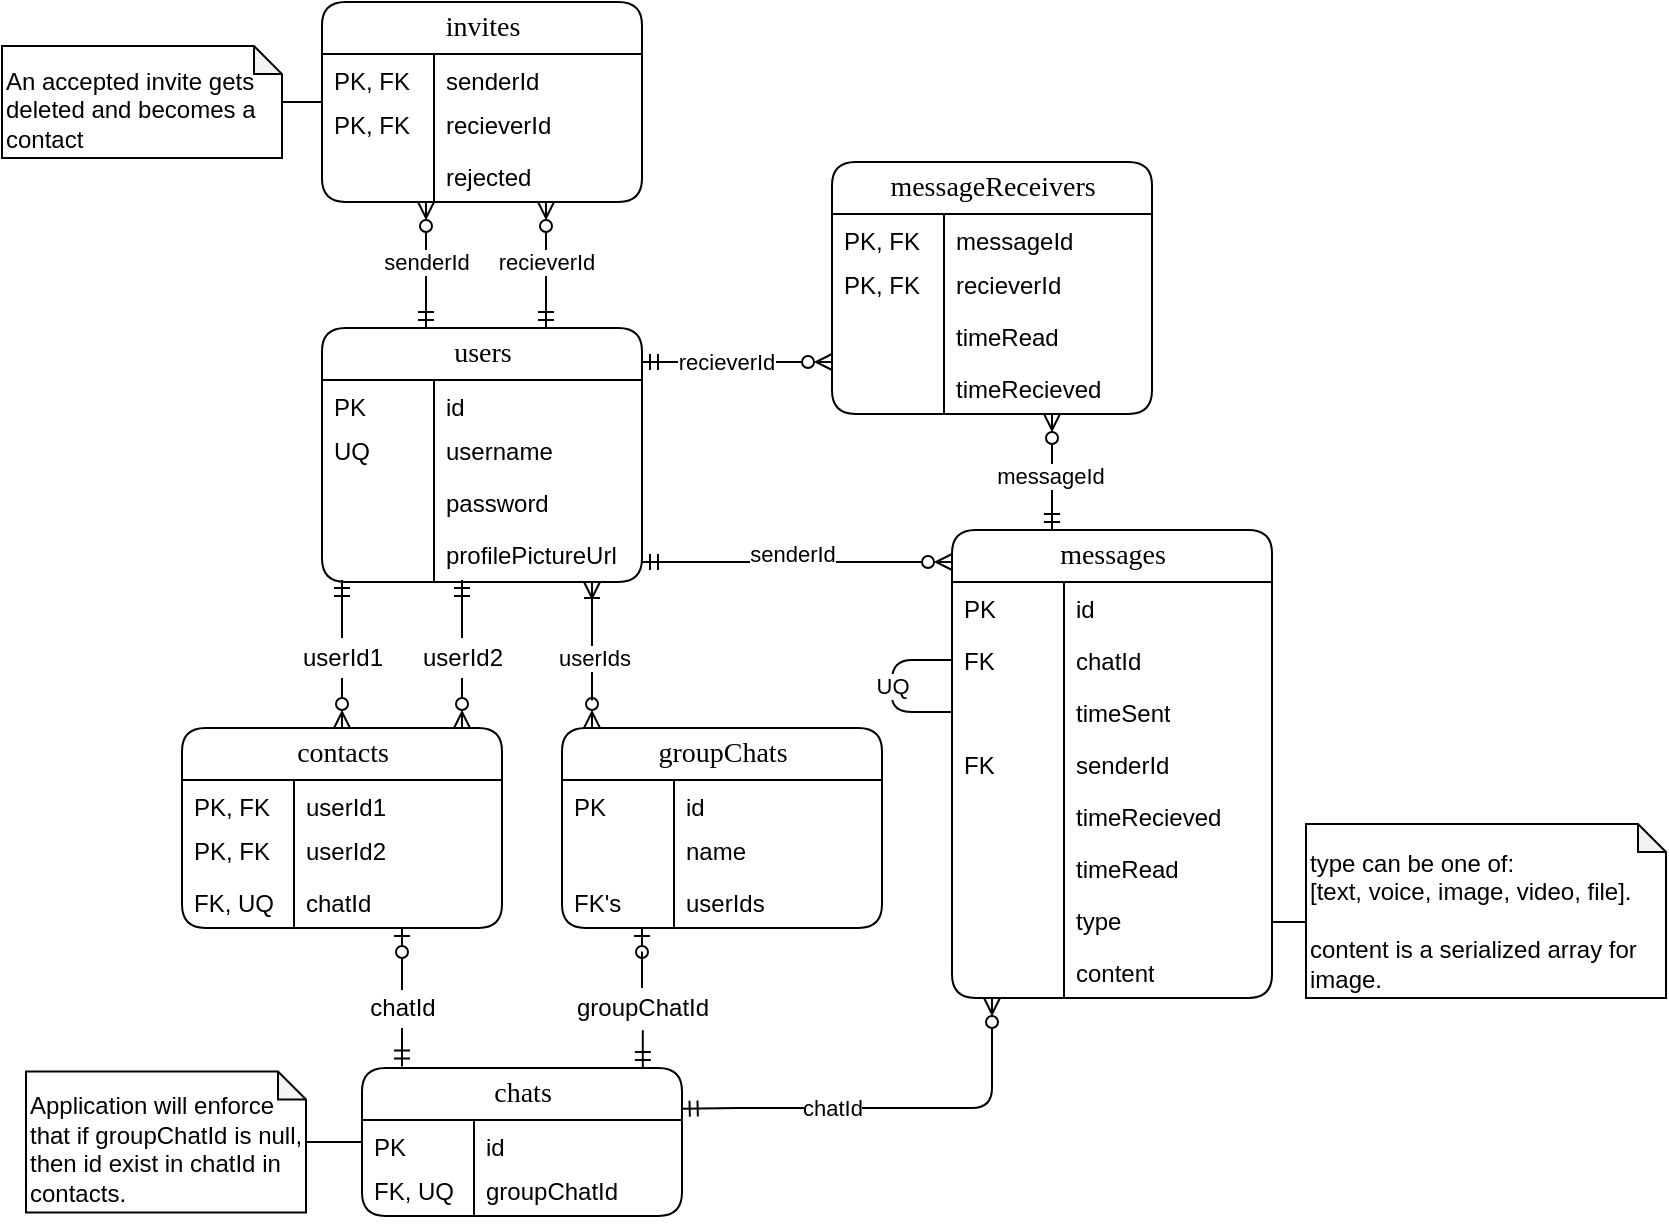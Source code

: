 <mxfile>
    <diagram name="Page-1" id="e56a1550-8fbb-45ad-956c-1786394a9013">
        <mxGraphModel dx="1470" dy="958" grid="1" gridSize="10" guides="1" tooltips="1" connect="1" arrows="1" fold="1" page="1" pageScale="1" pageWidth="1100" pageHeight="850" background="none" math="0" shadow="0">
            <root>
                <mxCell id="0"/>
                <mxCell id="1" parent="0"/>
                <mxCell id="39" style="edgeStyle=orthogonalEdgeStyle;html=1;entryX=0.5;entryY=0;entryDx=0;entryDy=0;startArrow=none;startFill=0;endArrow=ERzeroToMany;endFill=0;" parent="1" source="50" target="29" edge="1">
                    <mxGeometry relative="1" as="geometry">
                        <mxPoint x="304" y="411" as="sourcePoint"/>
                        <mxPoint x="304" y="465" as="targetPoint"/>
                        <Array as="points"/>
                    </mxGeometry>
                </mxCell>
                <mxCell id="2" value="users" style="swimlane;html=1;fontStyle=0;childLayout=stackLayout;horizontal=1;startSize=26;fillColor=none;horizontalStack=0;resizeParent=1;resizeLast=0;collapsible=1;marginBottom=0;swimlaneFillColor=none;align=center;shadow=0;comic=0;labelBackgroundColor=none;strokeWidth=1;fontFamily=Verdana;fontSize=14;rounded=1;" parent="1" vertex="1">
                    <mxGeometry x="294" y="285" width="160" height="127" as="geometry"/>
                </mxCell>
                <mxCell id="7" value="id" style="shape=partialRectangle;top=0;left=0;right=0;bottom=0;html=1;align=left;verticalAlign=top;fillColor=none;spacingLeft=60;spacingRight=4;whiteSpace=wrap;overflow=hidden;rotatable=0;points=[[0,0.5],[1,0.5]];portConstraint=eastwest;dropTarget=0;rounded=1;" parent="2" vertex="1">
                    <mxGeometry y="26" width="160" height="22" as="geometry"/>
                </mxCell>
                <mxCell id="8" value="PK" style="shape=partialRectangle;top=0;left=0;bottom=0;html=1;fillColor=none;align=left;verticalAlign=top;spacingLeft=4;spacingRight=4;whiteSpace=wrap;overflow=hidden;rotatable=0;points=[];portConstraint=eastwest;part=1;rounded=1;" parent="7" vertex="1" connectable="0">
                    <mxGeometry width="56" height="22" as="geometry"/>
                </mxCell>
                <mxCell id="9" value="username" style="shape=partialRectangle;top=0;left=0;right=0;bottom=0;html=1;align=left;verticalAlign=top;fillColor=none;spacingLeft=60;spacingRight=4;whiteSpace=wrap;overflow=hidden;rotatable=0;points=[[0,0.5],[1,0.5]];portConstraint=eastwest;dropTarget=0;rounded=1;" parent="2" vertex="1">
                    <mxGeometry y="48" width="160" height="26" as="geometry"/>
                </mxCell>
                <mxCell id="10" value="UQ" style="shape=partialRectangle;top=0;left=0;bottom=0;html=1;fillColor=none;align=left;verticalAlign=top;spacingLeft=4;spacingRight=4;whiteSpace=wrap;overflow=hidden;rotatable=0;points=[];portConstraint=eastwest;part=1;rounded=1;" parent="9" vertex="1" connectable="0">
                    <mxGeometry width="56" height="26" as="geometry"/>
                </mxCell>
                <mxCell id="11" value="password" style="shape=partialRectangle;top=0;left=0;right=0;bottom=0;html=1;align=left;verticalAlign=top;fillColor=none;spacingLeft=60;spacingRight=4;whiteSpace=wrap;overflow=hidden;rotatable=0;points=[[0,0.5],[1,0.5]];portConstraint=eastwest;dropTarget=0;rounded=1;" parent="2" vertex="1">
                    <mxGeometry y="74" width="160" height="26" as="geometry"/>
                </mxCell>
                <mxCell id="12" value="" style="shape=partialRectangle;top=0;left=0;bottom=0;html=1;fillColor=none;align=left;verticalAlign=top;spacingLeft=4;spacingRight=4;whiteSpace=wrap;overflow=hidden;rotatable=0;points=[];portConstraint=eastwest;part=1;rounded=1;" parent="11" vertex="1" connectable="0">
                    <mxGeometry width="56" height="26" as="geometry"/>
                </mxCell>
                <mxCell id="13" value="profilePictureUrl" style="shape=partialRectangle;top=0;left=0;right=0;bottom=0;html=1;align=left;verticalAlign=top;fillColor=none;spacingLeft=60;spacingRight=4;whiteSpace=wrap;overflow=hidden;rotatable=0;points=[[0,0.5],[1,0.5]];portConstraint=eastwest;dropTarget=0;rounded=1;" parent="2" vertex="1">
                    <mxGeometry y="100" width="160" height="26" as="geometry"/>
                </mxCell>
                <mxCell id="14" value="" style="shape=partialRectangle;top=0;left=0;bottom=0;html=1;fillColor=none;align=left;verticalAlign=top;spacingLeft=4;spacingRight=4;whiteSpace=wrap;overflow=hidden;rotatable=0;points=[];portConstraint=eastwest;part=1;rounded=1;" parent="13" vertex="1" connectable="0">
                    <mxGeometry width="56" height="26" as="geometry"/>
                </mxCell>
                <mxCell id="67" value="" style="edgeStyle=orthogonalEdgeStyle;html=1;entryX=0.125;entryY=-0.01;entryDx=0;entryDy=0;endArrow=ERmandOne;endFill=0;startArrow=none;startFill=0;entryPerimeter=0;" parent="1" source="82" target="59" edge="1">
                    <mxGeometry relative="1" as="geometry"/>
                </mxCell>
                <mxCell id="29" value="contacts" style="swimlane;html=1;fontStyle=0;childLayout=stackLayout;horizontal=1;startSize=26;fillColor=none;horizontalStack=0;resizeParent=1;resizeLast=0;collapsible=1;marginBottom=0;swimlaneFillColor=none;align=center;shadow=0;comic=0;labelBackgroundColor=none;strokeWidth=1;fontFamily=Verdana;fontSize=14;rounded=1;" parent="1" vertex="1">
                    <mxGeometry x="224" y="485" width="160" height="100" as="geometry">
                        <mxRectangle x="30" y="440" width="90" height="26" as="alternateBounds"/>
                    </mxGeometry>
                </mxCell>
                <mxCell id="30" value="userId1" style="shape=partialRectangle;top=0;left=0;right=0;bottom=0;html=1;align=left;verticalAlign=top;fillColor=none;spacingLeft=60;spacingRight=4;whiteSpace=wrap;overflow=hidden;rotatable=0;points=[[0,0.5],[1,0.5]];portConstraint=eastwest;dropTarget=0;rounded=1;" parent="29" vertex="1">
                    <mxGeometry y="26" width="160" height="22" as="geometry"/>
                </mxCell>
                <mxCell id="31" value="PK, FK" style="shape=partialRectangle;top=0;left=0;bottom=0;html=1;fillColor=none;align=left;verticalAlign=top;spacingLeft=4;spacingRight=4;whiteSpace=wrap;overflow=hidden;rotatable=0;points=[];portConstraint=eastwest;part=1;rounded=1;" parent="30" vertex="1" connectable="0">
                    <mxGeometry width="56" height="22" as="geometry"/>
                </mxCell>
                <mxCell id="32" value="userId2" style="shape=partialRectangle;top=0;left=0;right=0;bottom=0;html=1;align=left;verticalAlign=top;fillColor=none;spacingLeft=60;spacingRight=4;whiteSpace=wrap;overflow=hidden;rotatable=0;points=[[0,0.5],[1,0.5]];portConstraint=eastwest;dropTarget=0;rounded=1;" parent="29" vertex="1">
                    <mxGeometry y="48" width="160" height="26" as="geometry"/>
                </mxCell>
                <mxCell id="33" value="PK, FK" style="shape=partialRectangle;top=0;left=0;bottom=0;html=1;fillColor=none;align=left;verticalAlign=top;spacingLeft=4;spacingRight=4;whiteSpace=wrap;overflow=hidden;rotatable=0;points=[];portConstraint=eastwest;part=1;rounded=1;" parent="32" vertex="1" connectable="0">
                    <mxGeometry width="56" height="26" as="geometry"/>
                </mxCell>
                <mxCell id="145" style="edgeStyle=orthogonalEdgeStyle;html=1;startArrow=ERzeroToMany;startFill=0;endArrow=ERmandOne;endFill=0;" parent="1" source="41" target="2" edge="1">
                    <mxGeometry relative="1" as="geometry">
                        <Array as="points">
                            <mxPoint x="346" y="260"/>
                            <mxPoint x="346" y="260"/>
                        </Array>
                    </mxGeometry>
                </mxCell>
                <mxCell id="146" value="senderId" style="edgeLabel;html=1;align=center;verticalAlign=middle;resizable=0;points=[];rounded=1;" parent="145" vertex="1" connectable="0">
                    <mxGeometry x="-0.34" relative="1" as="geometry">
                        <mxPoint y="9" as="offset"/>
                    </mxGeometry>
                </mxCell>
                <mxCell id="147" style="edgeStyle=orthogonalEdgeStyle;html=1;startArrow=ERzeroToMany;startFill=0;endArrow=ERmandOne;endFill=0;" parent="1" source="41" target="2" edge="1">
                    <mxGeometry relative="1" as="geometry">
                        <Array as="points">
                            <mxPoint x="406" y="250"/>
                            <mxPoint x="406" y="250"/>
                        </Array>
                    </mxGeometry>
                </mxCell>
                <mxCell id="148" value="recieverId" style="edgeLabel;html=1;align=center;verticalAlign=middle;resizable=0;points=[];rounded=1;" parent="147" vertex="1" connectable="0">
                    <mxGeometry x="-0.276" relative="1" as="geometry">
                        <mxPoint y="7" as="offset"/>
                    </mxGeometry>
                </mxCell>
                <mxCell id="41" value="invites" style="swimlane;html=1;fontStyle=0;childLayout=stackLayout;horizontal=1;startSize=26;fillColor=none;horizontalStack=0;resizeParent=1;resizeLast=0;collapsible=1;marginBottom=0;swimlaneFillColor=none;align=center;shadow=0;comic=0;labelBackgroundColor=none;strokeWidth=1;fontFamily=Verdana;fontSize=14;rounded=1;" parent="1" vertex="1">
                    <mxGeometry x="294" y="122" width="160" height="100" as="geometry"/>
                </mxCell>
                <mxCell id="42" value="senderId" style="shape=partialRectangle;top=0;left=0;right=0;bottom=0;html=1;align=left;verticalAlign=top;fillColor=none;spacingLeft=60;spacingRight=4;whiteSpace=wrap;overflow=hidden;rotatable=0;points=[[0,0.5],[1,0.5]];portConstraint=eastwest;dropTarget=0;rounded=1;" parent="41" vertex="1">
                    <mxGeometry y="26" width="160" height="22" as="geometry"/>
                </mxCell>
                <mxCell id="43" value="PK, FK" style="shape=partialRectangle;top=0;left=0;bottom=0;html=1;fillColor=none;align=left;verticalAlign=top;spacingLeft=4;spacingRight=4;whiteSpace=wrap;overflow=hidden;rotatable=0;points=[];portConstraint=eastwest;part=1;rounded=1;" parent="42" vertex="1" connectable="0">
                    <mxGeometry width="56" height="22" as="geometry"/>
                </mxCell>
                <mxCell id="44" value="recieverId" style="shape=partialRectangle;top=0;left=0;right=0;bottom=0;html=1;align=left;verticalAlign=top;fillColor=none;spacingLeft=60;spacingRight=4;whiteSpace=wrap;overflow=hidden;rotatable=0;points=[[0,0.5],[1,0.5]];portConstraint=eastwest;dropTarget=0;rounded=1;" parent="41" vertex="1">
                    <mxGeometry y="48" width="160" height="26" as="geometry"/>
                </mxCell>
                <mxCell id="45" value="PK, FK" style="shape=partialRectangle;top=0;left=0;bottom=0;html=1;fillColor=none;align=left;verticalAlign=top;spacingLeft=4;spacingRight=4;whiteSpace=wrap;overflow=hidden;rotatable=0;points=[];portConstraint=eastwest;part=1;rounded=1;" parent="44" vertex="1" connectable="0">
                    <mxGeometry width="56" height="26" as="geometry"/>
                </mxCell>
                <mxCell id="46" value="rejected" style="shape=partialRectangle;top=0;left=0;right=0;bottom=0;html=1;align=left;verticalAlign=top;fillColor=none;spacingLeft=60;spacingRight=4;whiteSpace=wrap;overflow=hidden;rotatable=0;points=[[0,0.5],[1,0.5]];portConstraint=eastwest;dropTarget=0;rounded=1;" parent="41" vertex="1">
                    <mxGeometry y="74" width="160" height="26" as="geometry"/>
                </mxCell>
                <mxCell id="47" value="" style="shape=partialRectangle;top=0;left=0;bottom=0;html=1;fillColor=none;align=left;verticalAlign=top;spacingLeft=4;spacingRight=4;whiteSpace=wrap;overflow=hidden;rotatable=0;points=[];portConstraint=eastwest;part=1;rounded=1;" parent="46" vertex="1" connectable="0">
                    <mxGeometry width="56" height="26" as="geometry"/>
                </mxCell>
                <mxCell id="52" style="edgeStyle=orthogonalEdgeStyle;html=1;startArrow=none;startFill=0;endArrow=ERzeroToMany;endFill=0;" parent="1" source="53" target="29" edge="1">
                    <mxGeometry relative="1" as="geometry">
                        <mxPoint x="364" y="411" as="sourcePoint"/>
                        <mxPoint x="365" y="485" as="targetPoint"/>
                        <Array as="points">
                            <mxPoint x="364" y="485"/>
                            <mxPoint x="364" y="485"/>
                        </Array>
                    </mxGeometry>
                </mxCell>
                <mxCell id="59" value="chats" style="swimlane;html=1;fontStyle=0;childLayout=stackLayout;horizontal=1;startSize=26;fillColor=none;horizontalStack=0;resizeParent=1;resizeLast=0;collapsible=1;marginBottom=0;swimlaneFillColor=none;align=center;shadow=0;comic=0;labelBackgroundColor=none;strokeWidth=1;fontFamily=Verdana;fontSize=14;rounded=1;" parent="1" vertex="1">
                    <mxGeometry x="314" y="655" width="160" height="74" as="geometry"/>
                </mxCell>
                <mxCell id="60" value="id" style="shape=partialRectangle;top=0;left=0;right=0;bottom=0;html=1;align=left;verticalAlign=top;fillColor=none;spacingLeft=60;spacingRight=4;whiteSpace=wrap;overflow=hidden;rotatable=0;points=[[0,0.5],[1,0.5]];portConstraint=eastwest;dropTarget=0;rounded=1;" parent="59" vertex="1">
                    <mxGeometry y="26" width="160" height="22" as="geometry"/>
                </mxCell>
                <mxCell id="61" value="PK" style="shape=partialRectangle;top=0;left=0;bottom=0;html=1;fillColor=none;align=left;verticalAlign=top;spacingLeft=4;spacingRight=4;whiteSpace=wrap;overflow=hidden;rotatable=0;points=[];portConstraint=eastwest;part=1;rounded=1;" parent="60" vertex="1" connectable="0">
                    <mxGeometry width="56" height="22" as="geometry"/>
                </mxCell>
                <mxCell id="64" value="groupChatId" style="shape=partialRectangle;top=0;left=0;right=0;bottom=0;html=1;align=left;verticalAlign=top;fillColor=none;spacingLeft=60;spacingRight=4;whiteSpace=wrap;overflow=hidden;rotatable=0;points=[[0,0.5],[1,0.5]];portConstraint=eastwest;dropTarget=0;rounded=1;" parent="59" vertex="1">
                    <mxGeometry y="48" width="160" height="26" as="geometry"/>
                </mxCell>
                <mxCell id="65" value="FK, UQ" style="shape=partialRectangle;top=0;left=0;bottom=0;html=1;fillColor=none;align=left;verticalAlign=top;spacingLeft=4;spacingRight=4;whiteSpace=wrap;overflow=hidden;rotatable=0;points=[];portConstraint=eastwest;part=1;rounded=1;" parent="64" vertex="1" connectable="0">
                    <mxGeometry width="56" height="26" as="geometry"/>
                </mxCell>
                <mxCell id="77" style="edgeStyle=orthogonalEdgeStyle;html=1;startArrow=none;startFill=0;endArrow=ERmandOne;endFill=0;exitX=0.505;exitY=1.055;exitDx=0;exitDy=0;exitPerimeter=0;" parent="1" source="93" target="59" edge="1">
                    <mxGeometry relative="1" as="geometry">
                        <Array as="points">
                            <mxPoint x="454" y="645"/>
                            <mxPoint x="454" y="645"/>
                        </Array>
                    </mxGeometry>
                </mxCell>
                <mxCell id="68" value="groupChats" style="swimlane;html=1;fontStyle=0;childLayout=stackLayout;horizontal=1;startSize=26;fillColor=none;horizontalStack=0;resizeParent=1;resizeLast=0;collapsible=1;marginBottom=0;swimlaneFillColor=none;align=center;shadow=0;comic=0;labelBackgroundColor=none;strokeWidth=1;fontFamily=Verdana;fontSize=14;rounded=1;" parent="1" vertex="1">
                    <mxGeometry x="414" y="485" width="160" height="100" as="geometry"/>
                </mxCell>
                <mxCell id="69" value="id" style="shape=partialRectangle;top=0;left=0;right=0;bottom=0;html=1;align=left;verticalAlign=top;fillColor=none;spacingLeft=60;spacingRight=4;whiteSpace=wrap;overflow=hidden;rotatable=0;points=[[0,0.5],[1,0.5]];portConstraint=eastwest;dropTarget=0;rounded=1;" parent="68" vertex="1">
                    <mxGeometry y="26" width="160" height="22" as="geometry"/>
                </mxCell>
                <mxCell id="70" value="PK" style="shape=partialRectangle;top=0;left=0;bottom=0;html=1;fillColor=none;align=left;verticalAlign=top;spacingLeft=4;spacingRight=4;whiteSpace=wrap;overflow=hidden;rotatable=0;points=[];portConstraint=eastwest;part=1;rounded=1;" parent="69" vertex="1" connectable="0">
                    <mxGeometry width="56" height="22" as="geometry"/>
                </mxCell>
                <mxCell id="71" value="name" style="shape=partialRectangle;top=0;left=0;right=0;bottom=0;html=1;align=left;verticalAlign=top;fillColor=none;spacingLeft=60;spacingRight=4;whiteSpace=wrap;overflow=hidden;rotatable=0;points=[[0,0.5],[1,0.5]];portConstraint=eastwest;dropTarget=0;rounded=1;" parent="68" vertex="1">
                    <mxGeometry y="48" width="160" height="26" as="geometry"/>
                </mxCell>
                <mxCell id="72" value="" style="shape=partialRectangle;top=0;left=0;bottom=0;html=1;fillColor=none;align=left;verticalAlign=top;spacingLeft=4;spacingRight=4;whiteSpace=wrap;overflow=hidden;rotatable=0;points=[];portConstraint=eastwest;part=1;rounded=1;" parent="71" vertex="1" connectable="0">
                    <mxGeometry width="56" height="26" as="geometry"/>
                </mxCell>
                <mxCell id="75" value="userIds" style="shape=partialRectangle;top=0;left=0;right=0;bottom=0;html=1;align=left;verticalAlign=top;fillColor=none;spacingLeft=60;spacingRight=4;whiteSpace=wrap;overflow=hidden;rotatable=0;points=[[0,0.5],[1,0.5]];portConstraint=eastwest;dropTarget=0;rounded=1;" parent="68" vertex="1">
                    <mxGeometry y="74" width="160" height="26" as="geometry"/>
                </mxCell>
                <mxCell id="76" value="FK's" style="shape=partialRectangle;top=0;left=0;bottom=0;html=1;fillColor=none;align=left;verticalAlign=top;spacingLeft=4;spacingRight=4;whiteSpace=wrap;overflow=hidden;rotatable=0;points=[];portConstraint=eastwest;part=1;rounded=1;" parent="75" vertex="1" connectable="0">
                    <mxGeometry width="56" height="26" as="geometry"/>
                </mxCell>
                <mxCell id="82" value="chatId" style="text;html=1;align=center;verticalAlign=middle;resizable=0;points=[];autosize=1;strokeColor=none;fillColor=none;rounded=1;" parent="1" vertex="1">
                    <mxGeometry x="309" y="615" width="50" height="20" as="geometry"/>
                </mxCell>
                <mxCell id="83" value="" style="edgeStyle=orthogonalEdgeStyle;html=1;entryX=0.5;entryY=0.05;entryDx=0;entryDy=0;endArrow=none;endFill=0;startArrow=ERzeroToOne;startFill=0;entryPerimeter=0;" parent="1" source="29" target="82" edge="1">
                    <mxGeometry relative="1" as="geometry">
                        <mxPoint x="334" y="539" as="sourcePoint"/>
                        <mxPoint x="334" y="624" as="targetPoint"/>
                        <Array as="points">
                            <mxPoint x="334" y="575"/>
                            <mxPoint x="334" y="575"/>
                        </Array>
                    </mxGeometry>
                </mxCell>
                <mxCell id="50" value="userId1" style="text;html=1;align=center;verticalAlign=middle;resizable=0;points=[];autosize=1;strokeColor=none;fillColor=none;rounded=1;" parent="1" vertex="1">
                    <mxGeometry x="274" y="440" width="60" height="20" as="geometry"/>
                </mxCell>
                <mxCell id="84" value="" style="edgeStyle=none;html=1;entryX=0.5;entryY=0;entryDx=0;entryDy=0;startArrow=ERmandOne;startFill=0;endArrow=none;endFill=0;" parent="1" target="50" edge="1">
                    <mxGeometry relative="1" as="geometry">
                        <mxPoint x="304" y="411" as="sourcePoint"/>
                        <mxPoint x="304" y="465" as="targetPoint"/>
                    </mxGeometry>
                </mxCell>
                <mxCell id="53" value="userId2" style="text;html=1;align=center;verticalAlign=middle;resizable=0;points=[];autosize=1;strokeColor=none;fillColor=none;rounded=1;" parent="1" vertex="1">
                    <mxGeometry x="334" y="440" width="60" height="20" as="geometry"/>
                </mxCell>
                <mxCell id="85" value="" style="edgeStyle=none;html=1;entryX=0.5;entryY=0;entryDx=0;entryDy=0;startArrow=ERmandOne;startFill=0;endArrow=none;endFill=0;" parent="1" target="53" edge="1">
                    <mxGeometry relative="1" as="geometry">
                        <mxPoint x="364" y="411" as="sourcePoint"/>
                        <mxPoint x="364" y="465" as="targetPoint"/>
                    </mxGeometry>
                </mxCell>
                <mxCell id="93" value="groupChatId" style="text;html=1;align=center;verticalAlign=middle;resizable=0;points=[];autosize=1;strokeColor=none;fillColor=none;rounded=1;" parent="1" vertex="1">
                    <mxGeometry x="414" y="615" width="80" height="20" as="geometry"/>
                </mxCell>
                <mxCell id="94" value="" style="edgeStyle=orthogonalEdgeStyle;html=1;startArrow=ERzeroToOne;startFill=0;endArrow=none;endFill=0;" parent="1" source="68" target="93" edge="1">
                    <mxGeometry relative="1" as="geometry">
                        <mxPoint x="454" y="565" as="sourcePoint"/>
                        <mxPoint x="454" y="625" as="targetPoint"/>
                        <Array as="points">
                            <mxPoint x="454" y="595"/>
                            <mxPoint x="454" y="595"/>
                        </Array>
                    </mxGeometry>
                </mxCell>
                <mxCell id="104" style="edgeStyle=orthogonalEdgeStyle;html=1;startArrow=ERzeroToMany;startFill=0;endArrow=ERmandOne;endFill=0;entryX=0.999;entryY=-0.253;entryDx=0;entryDy=0;entryPerimeter=0;" parent="1" source="95" target="60" edge="1">
                    <mxGeometry relative="1" as="geometry">
                        <Array as="points">
                            <mxPoint x="629" y="675"/>
                            <mxPoint x="492" y="675"/>
                        </Array>
                        <mxPoint x="509" y="675.4" as="sourcePoint"/>
                    </mxGeometry>
                </mxCell>
                <mxCell id="151" value="chatId" style="edgeLabel;html=1;align=center;verticalAlign=middle;resizable=0;points=[];rounded=1;" parent="104" vertex="1" connectable="0">
                    <mxGeometry x="0.469" relative="1" as="geometry">
                        <mxPoint x="19" as="offset"/>
                    </mxGeometry>
                </mxCell>
                <mxCell id="149" style="edgeStyle=orthogonalEdgeStyle;html=1;startArrow=ERzeroToMany;startFill=0;endArrow=ERmandOne;endFill=0;" parent="1" source="95" target="2" edge="1">
                    <mxGeometry relative="1" as="geometry">
                        <Array as="points">
                            <mxPoint x="529" y="402"/>
                            <mxPoint x="529" y="402"/>
                        </Array>
                    </mxGeometry>
                </mxCell>
                <mxCell id="150" value="senderId" style="edgeLabel;html=1;align=center;verticalAlign=middle;resizable=0;points=[];rounded=1;" parent="149" vertex="1" connectable="0">
                    <mxGeometry x="0.159" y="1" relative="1" as="geometry">
                        <mxPoint x="10" y="-5" as="offset"/>
                    </mxGeometry>
                </mxCell>
                <mxCell id="95" value="messages" style="swimlane;html=1;fontStyle=0;childLayout=stackLayout;horizontal=1;startSize=26;fillColor=none;horizontalStack=0;resizeParent=1;resizeLast=0;collapsible=1;marginBottom=0;swimlaneFillColor=none;align=center;shadow=0;comic=0;labelBackgroundColor=none;strokeWidth=1;fontFamily=Verdana;fontSize=14;rounded=1;" parent="1" vertex="1">
                    <mxGeometry x="609" y="386" width="160" height="234" as="geometry"/>
                </mxCell>
                <mxCell id="128" value="UQ" style="edgeStyle=orthogonalEdgeStyle;html=1;entryX=0;entryY=0.5;entryDx=0;entryDy=0;startArrow=none;startFill=0;endArrow=none;endFill=0;" parent="95" source="98" target="100" edge="1">
                    <mxGeometry relative="1" as="geometry">
                        <Array as="points">
                            <mxPoint x="-30" y="65"/>
                            <mxPoint x="-30" y="91"/>
                        </Array>
                    </mxGeometry>
                </mxCell>
                <mxCell id="131" value="id" style="shape=partialRectangle;top=0;left=0;right=0;bottom=0;html=1;align=left;verticalAlign=top;fillColor=none;spacingLeft=60;spacingRight=4;whiteSpace=wrap;overflow=hidden;rotatable=0;points=[[0,0.5],[1,0.5]];portConstraint=eastwest;dropTarget=0;rounded=1;" parent="95" vertex="1">
                    <mxGeometry y="26" width="160" height="26" as="geometry"/>
                </mxCell>
                <mxCell id="132" value="PK" style="shape=partialRectangle;top=0;left=0;bottom=0;html=1;fillColor=none;align=left;verticalAlign=top;spacingLeft=4;spacingRight=4;whiteSpace=wrap;overflow=hidden;rotatable=0;points=[];portConstraint=eastwest;part=1;rounded=1;" parent="131" vertex="1" connectable="0">
                    <mxGeometry width="56" height="26" as="geometry"/>
                </mxCell>
                <mxCell id="98" value="chatId" style="shape=partialRectangle;top=0;left=0;right=0;bottom=0;html=1;align=left;verticalAlign=top;fillColor=none;spacingLeft=60;spacingRight=4;whiteSpace=wrap;overflow=hidden;rotatable=0;points=[[0,0.5],[1,0.5]];portConstraint=eastwest;dropTarget=0;rounded=1;" parent="95" vertex="1">
                    <mxGeometry y="52" width="160" height="26" as="geometry"/>
                </mxCell>
                <mxCell id="99" value="FK" style="shape=partialRectangle;top=0;left=0;bottom=0;html=1;fillColor=none;align=left;verticalAlign=top;spacingLeft=4;spacingRight=4;whiteSpace=wrap;overflow=hidden;rotatable=0;points=[];portConstraint=eastwest;part=1;rounded=1;" parent="98" vertex="1" connectable="0">
                    <mxGeometry width="56" height="26" as="geometry"/>
                </mxCell>
                <mxCell id="100" value="timeSent" style="shape=partialRectangle;top=0;left=0;right=0;bottom=0;html=1;align=left;verticalAlign=top;fillColor=none;spacingLeft=60;spacingRight=4;whiteSpace=wrap;overflow=hidden;rotatable=0;points=[[0,0.5],[1,0.5]];portConstraint=eastwest;dropTarget=0;rounded=1;" parent="95" vertex="1">
                    <mxGeometry y="78" width="160" height="26" as="geometry"/>
                </mxCell>
                <mxCell id="101" value="" style="shape=partialRectangle;top=0;left=0;bottom=0;html=1;fillColor=none;align=left;verticalAlign=top;spacingLeft=4;spacingRight=4;whiteSpace=wrap;overflow=hidden;rotatable=0;points=[];portConstraint=eastwest;part=1;rounded=1;" parent="100" vertex="1" connectable="0">
                    <mxGeometry width="56" height="26" as="geometry"/>
                </mxCell>
                <mxCell id="116" value="senderId" style="shape=partialRectangle;top=0;left=0;right=0;bottom=0;html=1;align=left;verticalAlign=top;fillColor=none;spacingLeft=60;spacingRight=4;whiteSpace=wrap;overflow=hidden;rotatable=0;points=[[0,0.5],[1,0.5]];portConstraint=eastwest;dropTarget=0;rounded=1;" parent="95" vertex="1">
                    <mxGeometry y="104" width="160" height="26" as="geometry"/>
                </mxCell>
                <mxCell id="117" value="FK" style="shape=partialRectangle;top=0;left=0;bottom=0;html=1;fillColor=none;align=left;verticalAlign=top;spacingLeft=4;spacingRight=4;whiteSpace=wrap;overflow=hidden;rotatable=0;points=[];portConstraint=eastwest;part=1;rounded=1;" parent="116" vertex="1" connectable="0">
                    <mxGeometry width="56" height="26" as="geometry"/>
                </mxCell>
                <mxCell id="108" value="timeRecieved" style="shape=partialRectangle;top=0;left=0;right=0;bottom=0;html=1;align=left;verticalAlign=top;fillColor=none;spacingLeft=60;spacingRight=4;whiteSpace=wrap;overflow=hidden;rotatable=0;points=[[0,0.5],[1,0.5]];portConstraint=eastwest;dropTarget=0;rounded=1;" parent="95" vertex="1">
                    <mxGeometry y="130" width="160" height="26" as="geometry"/>
                </mxCell>
                <mxCell id="109" value="" style="shape=partialRectangle;top=0;left=0;bottom=0;html=1;fillColor=none;align=left;verticalAlign=top;spacingLeft=4;spacingRight=4;whiteSpace=wrap;overflow=hidden;rotatable=0;points=[];portConstraint=eastwest;part=1;rounded=1;" parent="108" vertex="1" connectable="0">
                    <mxGeometry width="56" height="26" as="geometry"/>
                </mxCell>
                <mxCell id="110" value="timeRead" style="shape=partialRectangle;top=0;left=0;right=0;bottom=0;html=1;align=left;verticalAlign=top;fillColor=none;spacingLeft=60;spacingRight=4;whiteSpace=wrap;overflow=hidden;rotatable=0;points=[[0,0.5],[1,0.5]];portConstraint=eastwest;dropTarget=0;rounded=1;" parent="95" vertex="1">
                    <mxGeometry y="156" width="160" height="26" as="geometry"/>
                </mxCell>
                <mxCell id="111" value="" style="shape=partialRectangle;top=0;left=0;bottom=0;html=1;fillColor=none;align=left;verticalAlign=top;spacingLeft=4;spacingRight=4;whiteSpace=wrap;overflow=hidden;rotatable=0;points=[];portConstraint=eastwest;part=1;rounded=1;" parent="110" vertex="1" connectable="0">
                    <mxGeometry width="56" height="26" as="geometry"/>
                </mxCell>
                <mxCell id="112" value="type" style="shape=partialRectangle;top=0;left=0;right=0;bottom=0;html=1;align=left;verticalAlign=top;fillColor=none;spacingLeft=60;spacingRight=4;whiteSpace=wrap;overflow=hidden;rotatable=0;points=[[0,0.5],[1,0.5]];portConstraint=eastwest;dropTarget=0;rounded=1;" parent="95" vertex="1">
                    <mxGeometry y="182" width="160" height="26" as="geometry"/>
                </mxCell>
                <mxCell id="113" value="" style="shape=partialRectangle;top=0;left=0;bottom=0;html=1;fillColor=none;align=left;verticalAlign=top;spacingLeft=4;spacingRight=4;whiteSpace=wrap;overflow=hidden;rotatable=0;points=[];portConstraint=eastwest;part=1;rounded=1;" parent="112" vertex="1" connectable="0">
                    <mxGeometry width="56" height="26" as="geometry"/>
                </mxCell>
                <mxCell id="114" value="content" style="shape=partialRectangle;top=0;left=0;right=0;bottom=0;html=1;align=left;verticalAlign=top;fillColor=none;spacingLeft=60;spacingRight=4;whiteSpace=wrap;overflow=hidden;rotatable=0;points=[[0,0.5],[1,0.5]];portConstraint=eastwest;dropTarget=0;rounded=1;" parent="95" vertex="1">
                    <mxGeometry y="208" width="160" height="26" as="geometry"/>
                </mxCell>
                <mxCell id="115" value="" style="shape=partialRectangle;top=0;left=0;bottom=0;html=1;fillColor=none;align=left;verticalAlign=top;spacingLeft=4;spacingRight=4;whiteSpace=wrap;overflow=hidden;rotatable=0;points=[];portConstraint=eastwest;part=1;rounded=1;" parent="114" vertex="1" connectable="0">
                    <mxGeometry width="56" height="26" as="geometry"/>
                </mxCell>
                <mxCell id="103" value="" style="edgeStyle=orthogonalEdgeStyle;html=1;startArrow=ERzeroToMany;startFill=0;endArrow=ERoneToMany;endFill=0;" parent="1" source="68" target="2" edge="1">
                    <mxGeometry relative="1" as="geometry">
                        <mxPoint x="444" y="465" as="sourcePoint"/>
                        <mxPoint x="434" y="460" as="targetPoint"/>
                        <Array as="points">
                            <mxPoint x="429" y="472"/>
                            <mxPoint x="429" y="472"/>
                        </Array>
                    </mxGeometry>
                </mxCell>
                <mxCell id="153" value="userIds" style="edgeLabel;html=1;align=center;verticalAlign=middle;resizable=0;points=[];rounded=1;" parent="103" vertex="1" connectable="0">
                    <mxGeometry x="0.255" y="-1" relative="1" as="geometry">
                        <mxPoint y="11" as="offset"/>
                    </mxGeometry>
                </mxCell>
                <mxCell id="121" value="chatId" style="shape=partialRectangle;top=0;left=0;right=0;bottom=0;html=1;align=left;verticalAlign=top;fillColor=none;spacingLeft=60;spacingRight=4;whiteSpace=wrap;overflow=hidden;rotatable=0;points=[[0,0.5],[1,0.5]];portConstraint=eastwest;dropTarget=0;rounded=1;" parent="1" vertex="1">
                    <mxGeometry x="224" y="559" width="160" height="26" as="geometry"/>
                </mxCell>
                <mxCell id="122" value="FK, UQ" style="shape=partialRectangle;top=0;left=0;bottom=0;html=1;fillColor=none;align=left;verticalAlign=top;spacingLeft=4;spacingRight=4;whiteSpace=wrap;overflow=hidden;rotatable=0;points=[];portConstraint=eastwest;part=1;rounded=1;" parent="121" vertex="1" connectable="0">
                    <mxGeometry width="56" height="26" as="geometry"/>
                </mxCell>
                <mxCell id="152" style="edgeStyle=orthogonalEdgeStyle;html=1;startArrow=ERzeroToMany;startFill=0;endArrow=ERmandOne;endFill=0;" parent="1" source="137" target="2" edge="1">
                    <mxGeometry relative="1" as="geometry">
                        <Array as="points">
                            <mxPoint x="499" y="302"/>
                            <mxPoint x="499" y="302"/>
                        </Array>
                    </mxGeometry>
                </mxCell>
                <mxCell id="157" value="recieverId" style="edgeLabel;html=1;align=center;verticalAlign=middle;resizable=0;points=[];rounded=1;" parent="152" vertex="1" connectable="0">
                    <mxGeometry x="0.187" relative="1" as="geometry">
                        <mxPoint x="3" as="offset"/>
                    </mxGeometry>
                </mxCell>
                <mxCell id="155" style="edgeStyle=orthogonalEdgeStyle;html=1;startArrow=ERzeroToMany;startFill=0;endArrow=ERmandOne;endFill=0;" parent="1" source="137" target="95" edge="1">
                    <mxGeometry relative="1" as="geometry">
                        <Array as="points">
                            <mxPoint x="659" y="362"/>
                            <mxPoint x="659" y="362"/>
                        </Array>
                    </mxGeometry>
                </mxCell>
                <mxCell id="156" value="messageId" style="edgeLabel;html=1;align=center;verticalAlign=middle;resizable=0;points=[];rounded=1;" parent="155" vertex="1" connectable="0">
                    <mxGeometry x="-0.276" y="-1" relative="1" as="geometry">
                        <mxPoint y="10" as="offset"/>
                    </mxGeometry>
                </mxCell>
                <mxCell id="137" value="messageReceivers" style="swimlane;html=1;fontStyle=0;childLayout=stackLayout;horizontal=1;startSize=26;fillColor=none;horizontalStack=0;resizeParent=1;resizeLast=0;collapsible=1;marginBottom=0;swimlaneFillColor=none;align=center;shadow=0;comic=0;labelBackgroundColor=none;strokeWidth=1;fontFamily=Verdana;fontSize=14;rounded=1;" parent="1" vertex="1">
                    <mxGeometry x="549.0" y="202" width="160" height="126" as="geometry"/>
                </mxCell>
                <mxCell id="138" value="messageId" style="shape=partialRectangle;top=0;left=0;right=0;bottom=0;html=1;align=left;verticalAlign=top;fillColor=none;spacingLeft=60;spacingRight=4;whiteSpace=wrap;overflow=hidden;rotatable=0;points=[[0,0.5],[1,0.5]];portConstraint=eastwest;dropTarget=0;rounded=1;" parent="137" vertex="1">
                    <mxGeometry y="26" width="160" height="22" as="geometry"/>
                </mxCell>
                <mxCell id="139" value="PK, FK" style="shape=partialRectangle;top=0;left=0;bottom=0;html=1;fillColor=none;align=left;verticalAlign=top;spacingLeft=4;spacingRight=4;whiteSpace=wrap;overflow=hidden;rotatable=0;points=[];portConstraint=eastwest;part=1;rounded=1;" parent="138" vertex="1" connectable="0">
                    <mxGeometry width="56" height="22" as="geometry"/>
                </mxCell>
                <mxCell id="140" value="recieverId" style="shape=partialRectangle;top=0;left=0;right=0;bottom=0;html=1;align=left;verticalAlign=top;fillColor=none;spacingLeft=60;spacingRight=4;whiteSpace=wrap;overflow=hidden;rotatable=0;points=[[0,0.5],[1,0.5]];portConstraint=eastwest;dropTarget=0;rounded=1;" parent="137" vertex="1">
                    <mxGeometry y="48" width="160" height="26" as="geometry"/>
                </mxCell>
                <mxCell id="141" value="PK, FK" style="shape=partialRectangle;top=0;left=0;bottom=0;html=1;fillColor=none;align=left;verticalAlign=top;spacingLeft=4;spacingRight=4;whiteSpace=wrap;overflow=hidden;rotatable=0;points=[];portConstraint=eastwest;part=1;rounded=1;" parent="140" vertex="1" connectable="0">
                    <mxGeometry width="56" height="26" as="geometry"/>
                </mxCell>
                <mxCell id="135" value="timeRead" style="shape=partialRectangle;top=0;left=0;right=0;bottom=0;html=1;align=left;verticalAlign=top;fillColor=none;spacingLeft=60;spacingRight=4;whiteSpace=wrap;overflow=hidden;rotatable=0;points=[[0,0.5],[1,0.5]];portConstraint=eastwest;dropTarget=0;rounded=1;" parent="137" vertex="1">
                    <mxGeometry y="74" width="160" height="26" as="geometry"/>
                </mxCell>
                <mxCell id="136" value="" style="shape=partialRectangle;top=0;left=0;bottom=0;html=1;fillColor=none;align=left;verticalAlign=top;spacingLeft=4;spacingRight=4;whiteSpace=wrap;overflow=hidden;rotatable=0;points=[];portConstraint=eastwest;part=1;rounded=1;" parent="135" vertex="1" connectable="0">
                    <mxGeometry width="56" height="26" as="geometry"/>
                </mxCell>
                <mxCell id="133" value="timeRecieved" style="shape=partialRectangle;top=0;left=0;right=0;bottom=0;html=1;align=left;verticalAlign=top;fillColor=none;spacingLeft=60;spacingRight=4;whiteSpace=wrap;overflow=hidden;rotatable=0;points=[[0,0.5],[1,0.5]];portConstraint=eastwest;dropTarget=0;rounded=1;" parent="137" vertex="1">
                    <mxGeometry y="100" width="160" height="26" as="geometry"/>
                </mxCell>
                <mxCell id="134" value="" style="shape=partialRectangle;top=0;left=0;bottom=0;html=1;fillColor=none;align=left;verticalAlign=top;spacingLeft=4;spacingRight=4;whiteSpace=wrap;overflow=hidden;rotatable=0;points=[];portConstraint=eastwest;part=1;rounded=1;" parent="133" vertex="1" connectable="0">
                    <mxGeometry width="56" height="26" as="geometry"/>
                </mxCell>
                <mxCell id="160" style="edgeStyle=orthogonalEdgeStyle;html=1;endArrow=none;endFill=0;" parent="1" source="158" target="59" edge="1">
                    <mxGeometry relative="1" as="geometry"/>
                </mxCell>
                <mxCell id="158" value="Application will enforce that if groupChatId is null, then id exist in chatId in contacts." style="shape=note;whiteSpace=wrap;html=1;backgroundOutline=1;darkOpacity=0.05;size=14;align=left;verticalAlign=bottom;rounded=1;" parent="1" vertex="1">
                    <mxGeometry x="146" y="656.75" width="140" height="70.5" as="geometry"/>
                </mxCell>
                <mxCell id="162" style="edgeStyle=orthogonalEdgeStyle;html=1;endArrow=none;endFill=0;" parent="1" source="161" target="41" edge="1">
                    <mxGeometry relative="1" as="geometry"/>
                </mxCell>
                <mxCell id="161" value="An accepted invite gets deleted and becomes a contact" style="shape=note;whiteSpace=wrap;html=1;backgroundOutline=1;darkOpacity=0.05;size=14;align=left;verticalAlign=bottom;rounded=1;" parent="1" vertex="1">
                    <mxGeometry x="134" y="144.06" width="140" height="55.88" as="geometry"/>
                </mxCell>
                <mxCell id="164" style="edgeStyle=orthogonalEdgeStyle;html=1;endArrow=none;endFill=0;" parent="1" source="163" target="95" edge="1">
                    <mxGeometry relative="1" as="geometry">
                        <Array as="points">
                            <mxPoint x="779" y="582"/>
                            <mxPoint x="779" y="582"/>
                        </Array>
                    </mxGeometry>
                </mxCell>
                <mxCell id="163" value="type can be one of:&lt;br&gt;[text, voice, image, video, file].&lt;br&gt;&lt;br&gt;content is a serialized array for image." style="shape=note;whiteSpace=wrap;html=1;backgroundOutline=1;darkOpacity=0.05;size=14;align=left;horizontal=1;verticalAlign=bottom;rounded=1;" parent="1" vertex="1">
                    <mxGeometry x="786" y="533" width="180" height="87" as="geometry"/>
                </mxCell>
            </root>
        </mxGraphModel>
    </diagram>
</mxfile>